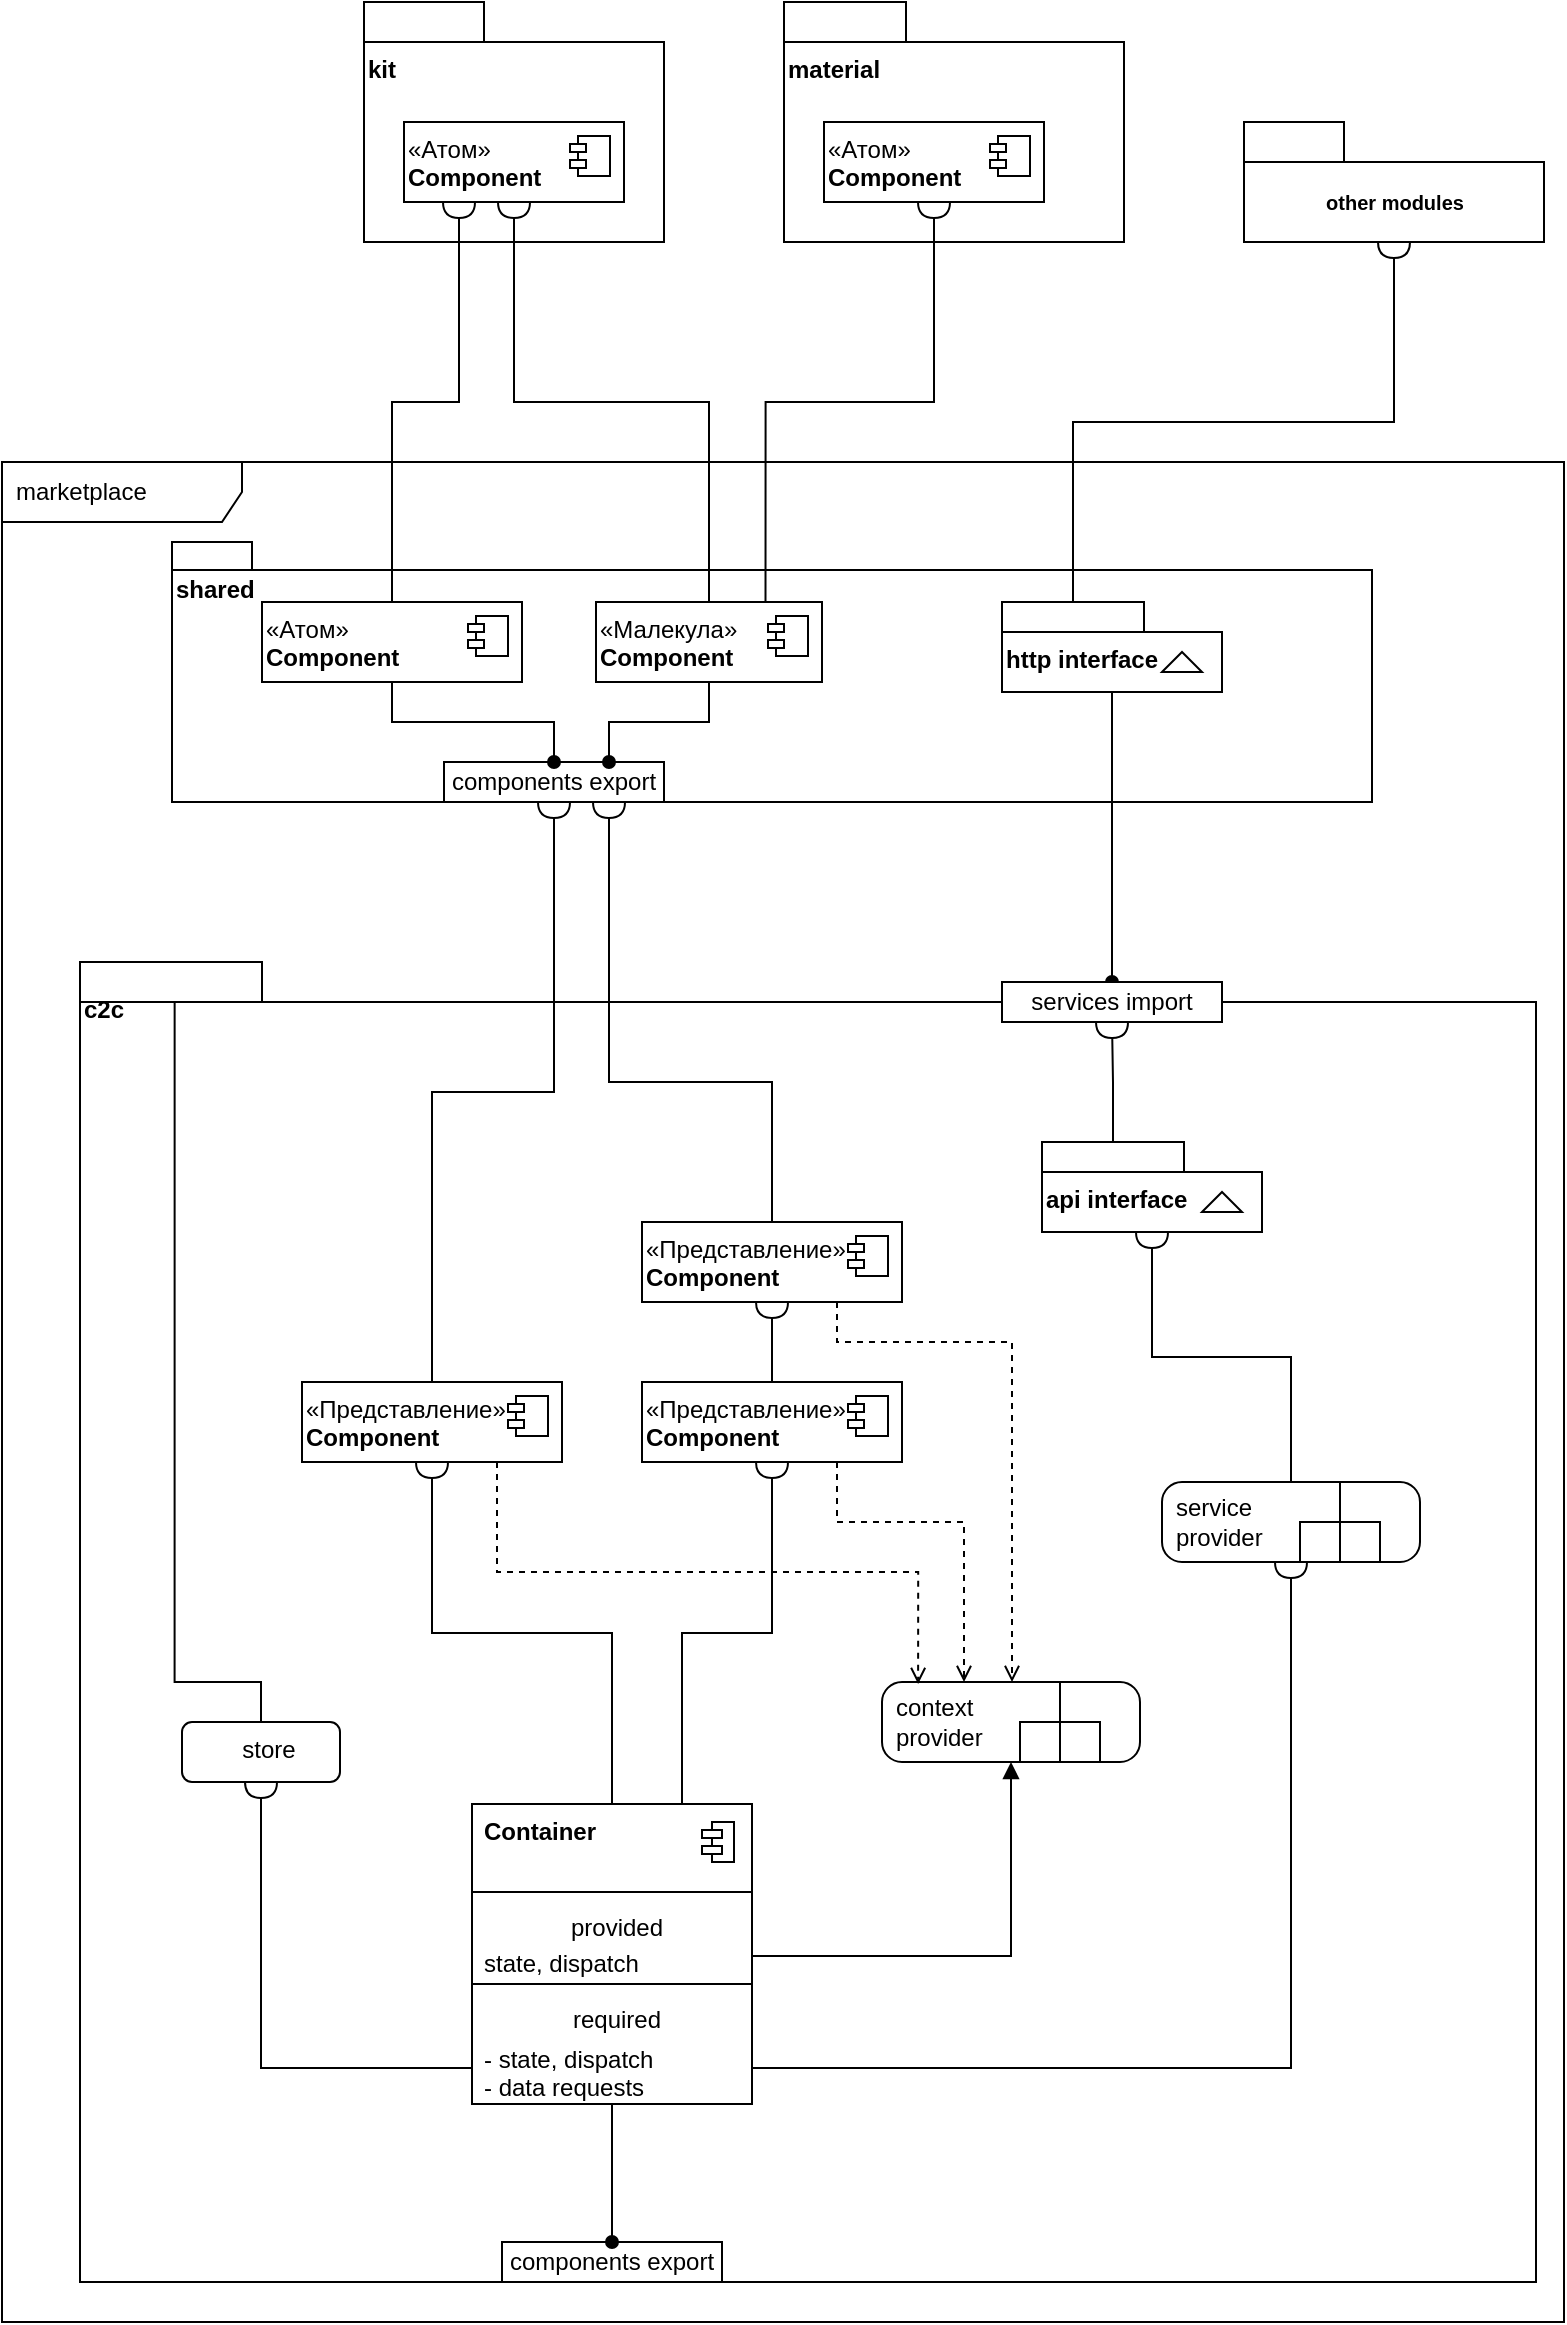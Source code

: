<mxfile version="14.7.4" type="embed"><diagram id="23iRSUPoRavnBvh4doch" name="Page-1"><mxGraphModel dx="1095" dy="783" grid="1" gridSize="10" guides="1" tooltips="1" connect="1" arrows="1" fold="1" page="1" pageScale="1" pageWidth="827" pageHeight="1169" math="0" shadow="0"><root><mxCell id="0"/><mxCell id="1" parent="0"/><mxCell id="4" value="kit" style="shape=folder;fontStyle=1;tabWidth=60;tabHeight=20;tabPosition=left;html=1;boundedLbl=1;align=left;verticalAlign=top;container=1;dropTarget=1;recursiveResize=0;" vertex="1" parent="1"><mxGeometry x="210" y="70" width="150" height="120" as="geometry"/></mxCell><mxCell id="48" value="«Атом»&lt;br&gt;&lt;b&gt;Component&lt;/b&gt;" style="html=1;dropTarget=0;align=left;verticalAlign=top;" vertex="1" parent="4"><mxGeometry x="20" y="60" width="110" height="40" as="geometry"/></mxCell><mxCell id="49" value="" style="shape=module;jettyWidth=8;jettyHeight=4;" vertex="1" parent="48"><mxGeometry x="1" width="20" height="20" relative="1" as="geometry"><mxPoint x="-27" y="7" as="offset"/></mxGeometry></mxCell><mxCell id="5" value="material" style="shape=folder;fontStyle=1;tabWidth=61;tabHeight=20;tabPosition=left;html=1;boundedLbl=1;align=left;verticalAlign=top;container=1;dropTarget=1;recursiveResize=0;" vertex="1" parent="1"><mxGeometry x="420" y="70" width="170" height="120" as="geometry"/></mxCell><mxCell id="50" value="«Атом»&lt;br&gt;&lt;b&gt;Component&lt;/b&gt;" style="html=1;dropTarget=0;align=left;verticalAlign=top;" vertex="1" parent="5"><mxGeometry x="20" y="60" width="110" height="40" as="geometry"/></mxCell><mxCell id="51" value="" style="shape=module;jettyWidth=8;jettyHeight=4;" vertex="1" parent="50"><mxGeometry x="1" width="20" height="20" relative="1" as="geometry"><mxPoint x="-27" y="7" as="offset"/></mxGeometry></mxCell><mxCell id="151" value="other modules" style="shape=folder;fontStyle=1;tabWidth=50;tabHeight=20;tabPosition=left;html=1;boundedLbl=1;sketch=0;fontSize=10;align=center;verticalAlign=middle;" vertex="1" parent="1"><mxGeometry x="650" y="130" width="150" height="60" as="geometry"/></mxCell><mxCell id="6" value="marketplace" style="shape=umlFrame;whiteSpace=wrap;html=1;width=120;height=30;boundedLbl=1;verticalAlign=middle;align=left;spacingLeft=5;container=1;dropTarget=1;collapsible=0;recursiveResize=0;" vertex="1" parent="1"><mxGeometry x="29" y="300" width="781" height="930" as="geometry"/></mxCell><mxCell id="9" value="shared" style="shape=folder;fontStyle=1;spacingTop=10;tabWidth=40;tabHeight=14;tabPosition=left;html=1;align=left;labelPosition=center;verticalLabelPosition=middle;verticalAlign=top;container=1;dropTarget=1;recursiveResize=0;" vertex="1" parent="6"><mxGeometry x="85" y="40" width="600" height="130" as="geometry"/></mxCell><mxCell id="46" value="«Атом»&lt;br&gt;&lt;b&gt;Component&lt;/b&gt;" style="html=1;dropTarget=0;align=left;verticalAlign=top;" vertex="1" parent="9"><mxGeometry x="45" y="30" width="130" height="40" as="geometry"/></mxCell><mxCell id="47" value="" style="shape=module;jettyWidth=8;jettyHeight=4;" vertex="1" parent="46"><mxGeometry x="1" width="20" height="20" relative="1" as="geometry"><mxPoint x="-27" y="7" as="offset"/></mxGeometry></mxCell><mxCell id="52" value="http interface" style="shape=folder;fontStyle=1;tabWidth=71;tabHeight=15;tabPosition=left;html=1;boundedLbl=1;folderSymbol=triangle;align=left;verticalAlign=top;" vertex="1" parent="9"><mxGeometry x="415" y="30" width="110" height="45" as="geometry"/></mxCell><mxCell id="53" value="«Малекула»&lt;br&gt;&lt;b&gt;Component&lt;/b&gt;" style="html=1;dropTarget=0;align=left;verticalAlign=top;" vertex="1" parent="9"><mxGeometry x="212" y="30" width="113" height="40" as="geometry"/></mxCell><mxCell id="54" value="" style="shape=module;jettyWidth=8;jettyHeight=4;" vertex="1" parent="53"><mxGeometry x="1" width="20" height="20" relative="1" as="geometry"><mxPoint x="-27" y="7" as="offset"/></mxGeometry></mxCell><mxCell id="84" value="components export" style="rounded=0;whiteSpace=wrap;html=1;align=center;verticalAlign=middle;" vertex="1" parent="9"><mxGeometry x="136" y="110" width="110" height="20" as="geometry"/></mxCell><mxCell id="64" style="edgeStyle=orthogonalEdgeStyle;rounded=0;orthogonalLoop=1;jettySize=auto;html=1;exitX=0.5;exitY=1;exitDx=0;exitDy=0;endArrow=oval;endFill=1;entryX=0.5;entryY=0;entryDx=0;entryDy=0;" edge="1" parent="9" source="46" target="84"><mxGeometry relative="1" as="geometry"><mxPoint x="-155" y="230" as="targetPoint"/></mxGeometry></mxCell><mxCell id="85" style="edgeStyle=orthogonalEdgeStyle;rounded=0;jumpStyle=none;orthogonalLoop=1;jettySize=auto;html=1;exitX=0.5;exitY=1;exitDx=0;exitDy=0;entryX=0.75;entryY=0;entryDx=0;entryDy=0;endArrow=oval;endFill=1;" edge="1" parent="9" source="53" target="84"><mxGeometry relative="1" as="geometry"/></mxCell><mxCell id="10" value="c2c" style="shape=folder;fontStyle=1;spacingTop=10;tabWidth=91;tabHeight=20;tabPosition=left;html=1;align=left;labelPosition=center;verticalLabelPosition=middle;verticalAlign=top;container=1;dropTarget=1;recursiveResize=0;" vertex="1" parent="6"><mxGeometry x="39" y="250" width="728" height="660" as="geometry"/></mxCell><mxCell id="142" style="edgeStyle=orthogonalEdgeStyle;rounded=0;jumpStyle=none;orthogonalLoop=1;jettySize=auto;html=1;exitX=0.75;exitY=1;exitDx=0;exitDy=0;fontSize=10;endArrow=open;endFill=0;dashed=1;" edge="1" parent="10" source="55" target="88"><mxGeometry relative="1" as="geometry"><mxPoint x="-179" y="130" as="targetPoint"/><Array as="points"><mxPoint x="379" y="190"/><mxPoint x="466" y="190"/></Array></mxGeometry></mxCell><mxCell id="55" value="«Представление»&lt;br&gt;&lt;b&gt;Component&lt;/b&gt;" style="html=1;dropTarget=0;align=left;verticalAlign=top;" vertex="1" parent="10"><mxGeometry x="281" y="130" width="130" height="40" as="geometry"/></mxCell><mxCell id="56" value="" style="shape=module;jettyWidth=8;jettyHeight=4;" vertex="1" parent="55"><mxGeometry x="1" width="20" height="20" relative="1" as="geometry"><mxPoint x="-27" y="7" as="offset"/></mxGeometry></mxCell><mxCell id="154" style="edgeStyle=orthogonalEdgeStyle;rounded=0;jumpStyle=none;orthogonalLoop=1;jettySize=auto;html=1;exitX=0.5;exitY=0;exitDx=0;exitDy=0;entryX=0.065;entryY=0.03;entryDx=0;entryDy=0;entryPerimeter=0;fontSize=10;endArrow=none;endFill=0;" edge="1" parent="10" source="57" target="10"><mxGeometry relative="1" as="geometry"/></mxCell><mxCell id="57" value="store" style="html=1;align=center;verticalAlign=top;rounded=1;absoluteArcSize=1;arcSize=10;dashed=0;spacingLeft=6;" vertex="1" parent="10"><mxGeometry x="51" y="380" width="79" height="30" as="geometry"/></mxCell><mxCell id="121" style="edgeStyle=orthogonalEdgeStyle;rounded=0;jumpStyle=none;orthogonalLoop=1;jettySize=auto;html=1;exitX=0.5;exitY=0;exitDx=0;exitDy=0;entryX=0.5;entryY=1;entryDx=0;entryDy=0;fontSize=10;endArrow=halfCircle;endFill=0;" edge="1" parent="10" source="114" target="55"><mxGeometry relative="1" as="geometry"/></mxCell><mxCell id="141" style="edgeStyle=orthogonalEdgeStyle;rounded=0;jumpStyle=none;orthogonalLoop=1;jettySize=auto;html=1;exitX=0.75;exitY=1;exitDx=0;exitDy=0;fontSize=10;endArrow=open;endFill=0;dashed=1;" edge="1" parent="10" source="114" target="88"><mxGeometry relative="1" as="geometry"><mxPoint x="-339" y="140" as="targetPoint"/><Array as="points"><mxPoint x="379" y="280"/><mxPoint x="442" y="280"/></Array></mxGeometry></mxCell><mxCell id="114" value="«Представление»&lt;br&gt;&lt;b&gt;Component&lt;/b&gt;" style="html=1;dropTarget=0;align=left;verticalAlign=top;" vertex="1" parent="10"><mxGeometry x="281" y="210" width="130" height="40" as="geometry"/></mxCell><mxCell id="115" value="" style="shape=module;jettyWidth=8;jettyHeight=4;" vertex="1" parent="114"><mxGeometry x="1" width="20" height="20" relative="1" as="geometry"><mxPoint x="-27" y="7" as="offset"/></mxGeometry></mxCell><mxCell id="88" value="context&lt;br&gt;provider" style="shape=mxgraph.uml25.behaviorAction;html=1;rounded=1;absoluteArcSize=1;arcSize=10;align=left;spacingLeft=5;sketch=0;" vertex="1" parent="10"><mxGeometry x="401" y="360" width="129" height="40" as="geometry"/></mxCell><mxCell id="122" style="edgeStyle=orthogonalEdgeStyle;rounded=0;jumpStyle=none;orthogonalLoop=1;jettySize=auto;html=1;exitX=0.75;exitY=0;exitDx=0;exitDy=0;entryX=0.5;entryY=1;entryDx=0;entryDy=0;fontSize=10;endArrow=halfCircle;endFill=0;" edge="1" parent="10" source="104" target="114"><mxGeometry relative="1" as="geometry"/></mxCell><mxCell id="137" style="edgeStyle=orthogonalEdgeStyle;rounded=0;jumpStyle=none;orthogonalLoop=1;jettySize=auto;html=1;entryX=0.5;entryY=1;entryDx=0;entryDy=0;entryPerimeter=0;fontSize=10;endArrow=halfCircle;endFill=0;" edge="1" parent="10" source="125" target="131"><mxGeometry relative="1" as="geometry"/></mxCell><mxCell id="125" value="service&lt;br&gt;provider" style="shape=mxgraph.uml25.behaviorAction;html=1;rounded=1;absoluteArcSize=1;arcSize=10;align=left;spacingLeft=5;sketch=0;" vertex="1" parent="10"><mxGeometry x="541" y="260" width="129" height="40" as="geometry"/></mxCell><mxCell id="144" style="edgeStyle=orthogonalEdgeStyle;rounded=0;jumpStyle=none;orthogonalLoop=1;jettySize=auto;html=1;exitX=0.75;exitY=1;exitDx=0;exitDy=0;dashed=1;fontSize=10;endArrow=open;endFill=0;entryX=0.14;entryY=0.025;entryDx=0;entryDy=0;entryPerimeter=0;" edge="1" parent="10" source="127" target="88"><mxGeometry relative="1" as="geometry"><mxPoint x="-279" y="340" as="targetPoint"/></mxGeometry></mxCell><mxCell id="127" value="«Представление»&lt;br&gt;&lt;b&gt;Component&lt;/b&gt;" style="html=1;dropTarget=0;align=left;verticalAlign=top;" vertex="1" parent="10"><mxGeometry x="111" y="210" width="130" height="40" as="geometry"/></mxCell><mxCell id="128" value="" style="shape=module;jettyWidth=8;jettyHeight=4;" vertex="1" parent="127"><mxGeometry x="1" width="20" height="20" relative="1" as="geometry"><mxPoint x="-27" y="7" as="offset"/></mxGeometry></mxCell><mxCell id="131" value="api interface" style="shape=folder;fontStyle=1;tabWidth=71;tabHeight=15;tabPosition=left;html=1;boundedLbl=1;folderSymbol=triangle;align=left;verticalAlign=top;" vertex="1" parent="10"><mxGeometry x="481" y="90" width="110" height="45" as="geometry"/></mxCell><mxCell id="133" style="edgeStyle=orthogonalEdgeStyle;rounded=0;jumpStyle=none;orthogonalLoop=1;jettySize=auto;html=1;exitX=0.5;exitY=0;exitDx=0;exitDy=0;fontSize=10;endArrow=halfCircle;endFill=0;" edge="1" parent="10" source="104" target="127"><mxGeometry relative="1" as="geometry"/></mxCell><mxCell id="135" style="edgeStyle=orthogonalEdgeStyle;rounded=0;jumpStyle=none;orthogonalLoop=1;jettySize=auto;html=1;exitX=1;exitY=0.5;exitDx=0;exitDy=0;fontSize=10;endArrow=halfCircle;endFill=0;" edge="1" parent="10" source="123" target="125"><mxGeometry relative="1" as="geometry"/></mxCell><mxCell id="103" value="" style="fontStyle=1;align=center;verticalAlign=top;childLayout=stackLayout;horizontal=1;horizontalStack=0;resizeParent=1;resizeParentMax=0;resizeLast=0;marginBottom=0;" vertex="1" parent="10"><mxGeometry x="196" y="421" width="140" height="150" as="geometry"/></mxCell><mxCell id="104" value="&lt;b&gt;Container&lt;/b&gt;" style="html=1;align=left;spacingLeft=4;verticalAlign=top;strokeColor=none;fillColor=none;" vertex="1" parent="103"><mxGeometry width="140" height="40" as="geometry"/></mxCell><mxCell id="105" value="" style="shape=module;jettyWidth=10;jettyHeight=4;" vertex="1" parent="104"><mxGeometry x="1" width="16" height="20" relative="1" as="geometry"><mxPoint x="-25" y="9" as="offset"/></mxGeometry></mxCell><mxCell id="106" value="" style="line;strokeWidth=1;fillColor=none;align=left;verticalAlign=middle;spacingTop=-1;spacingLeft=3;spacingRight=3;rotatable=0;labelPosition=right;points=[];portConstraint=eastwest;" vertex="1" parent="103"><mxGeometry y="40" width="140" height="8" as="geometry"/></mxCell><mxCell id="107" value="provided" style="html=1;align=center;spacingLeft=4;verticalAlign=top;strokeColor=none;fillColor=none;" vertex="1" parent="103"><mxGeometry y="48" width="140" height="18" as="geometry"/></mxCell><mxCell id="111" value="state, dispatch" style="html=1;align=left;spacingLeft=4;verticalAlign=top;strokeColor=none;fillColor=none;" vertex="1" parent="103"><mxGeometry y="66" width="140" height="20" as="geometry"/></mxCell><mxCell id="109" value="" style="line;strokeWidth=1;fillColor=none;align=left;verticalAlign=middle;spacingTop=-1;spacingLeft=3;spacingRight=3;rotatable=0;labelPosition=right;points=[];portConstraint=eastwest;" vertex="1" parent="103"><mxGeometry y="86" width="140" height="8" as="geometry"/></mxCell><mxCell id="110" value="required" style="html=1;align=center;spacingLeft=4;verticalAlign=top;strokeColor=none;fillColor=none;" vertex="1" parent="103"><mxGeometry y="94" width="140" height="20" as="geometry"/></mxCell><mxCell id="123" value="- state, dispatch&lt;br&gt;- data requests" style="html=1;align=left;spacingLeft=4;verticalAlign=top;strokeColor=none;fillColor=none;" vertex="1" parent="103"><mxGeometry y="114" width="140" height="36" as="geometry"/></mxCell><mxCell id="139" style="edgeStyle=orthogonalEdgeStyle;rounded=0;jumpStyle=none;orthogonalLoop=1;jettySize=auto;html=1;exitX=0;exitY=0.5;exitDx=0;exitDy=0;entryX=0.5;entryY=1;entryDx=0;entryDy=0;fontSize=10;endArrow=halfCircle;endFill=0;" edge="1" parent="10" source="123" target="57"><mxGeometry relative="1" as="geometry"/></mxCell><mxCell id="140" style="edgeStyle=orthogonalEdgeStyle;rounded=0;jumpStyle=none;orthogonalLoop=1;jettySize=auto;html=1;exitX=1;exitY=0.5;exitDx=0;exitDy=0;fontSize=10;endArrow=block;endFill=1;" edge="1" parent="10" source="111" target="88"><mxGeometry relative="1" as="geometry"/></mxCell><mxCell id="145" value="components export" style="rounded=0;whiteSpace=wrap;html=1;align=center;verticalAlign=middle;" vertex="1" parent="10"><mxGeometry x="211" y="640" width="110" height="20" as="geometry"/></mxCell><mxCell id="147" style="edgeStyle=orthogonalEdgeStyle;rounded=0;jumpStyle=none;orthogonalLoop=1;jettySize=auto;html=1;exitX=0.5;exitY=1;exitDx=0;exitDy=0;entryX=0.5;entryY=0;entryDx=0;entryDy=0;fontSize=10;endArrow=oval;endFill=1;" edge="1" parent="10" source="123" target="145"><mxGeometry relative="1" as="geometry"/></mxCell><mxCell id="82" style="edgeStyle=orthogonalEdgeStyle;rounded=0;jumpStyle=none;orthogonalLoop=1;jettySize=auto;html=1;exitX=0.5;exitY=1;exitDx=0;exitDy=0;exitPerimeter=0;entryX=0.5;entryY=0;entryDx=0;entryDy=0;endArrow=oval;endFill=1;" edge="1" parent="6" source="52" target="87"><mxGeometry relative="1" as="geometry"/></mxCell><mxCell id="87" value="services import" style="rounded=0;whiteSpace=wrap;html=1;align=center;verticalAlign=middle;" vertex="1" parent="6"><mxGeometry x="500" y="260" width="110" height="20" as="geometry"/></mxCell><mxCell id="136" style="edgeStyle=orthogonalEdgeStyle;rounded=0;jumpStyle=none;orthogonalLoop=1;jettySize=auto;html=1;exitX=0;exitY=0;exitDx=35.5;exitDy=0;exitPerimeter=0;entryX=0.5;entryY=1;entryDx=0;entryDy=0;fontSize=10;endArrow=halfCircle;endFill=0;" edge="1" parent="6" source="131" target="87"><mxGeometry relative="1" as="geometry"/></mxCell><mxCell id="86" style="edgeStyle=orthogonalEdgeStyle;rounded=0;jumpStyle=none;orthogonalLoop=1;jettySize=auto;html=1;exitX=0.5;exitY=0;exitDx=0;exitDy=0;entryX=0.75;entryY=1;entryDx=0;entryDy=0;endArrow=halfCircle;endFill=0;" edge="1" parent="6" source="55" target="84"><mxGeometry relative="1" as="geometry"><Array as="points"><mxPoint x="385" y="310"/><mxPoint x="304" y="310"/></Array></mxGeometry></mxCell><mxCell id="129" style="edgeStyle=orthogonalEdgeStyle;rounded=0;jumpStyle=none;orthogonalLoop=1;jettySize=auto;html=1;exitX=0.5;exitY=0;exitDx=0;exitDy=0;entryX=0.5;entryY=1;entryDx=0;entryDy=0;fontSize=10;endArrow=halfCircle;endFill=0;" edge="1" parent="6" source="127" target="84"><mxGeometry relative="1" as="geometry"/></mxCell><mxCell id="157" style="edgeStyle=orthogonalEdgeStyle;rounded=0;jumpStyle=none;orthogonalLoop=1;jettySize=auto;html=1;exitX=0;exitY=0;exitDx=35.5;exitDy=0;exitPerimeter=0;entryX=0.5;entryY=1;entryDx=0;entryDy=0;entryPerimeter=0;fontSize=10;endArrow=halfCircle;endFill=0;" edge="1" parent="1" source="52" target="151"><mxGeometry relative="1" as="geometry"/></mxCell><mxCell id="158" style="edgeStyle=orthogonalEdgeStyle;rounded=0;jumpStyle=none;orthogonalLoop=1;jettySize=auto;html=1;exitX=0.5;exitY=0;exitDx=0;exitDy=0;entryX=0.25;entryY=1;entryDx=0;entryDy=0;fontSize=10;endArrow=halfCircle;endFill=0;" edge="1" parent="1" source="46" target="48"><mxGeometry relative="1" as="geometry"/></mxCell><mxCell id="159" style="edgeStyle=orthogonalEdgeStyle;rounded=0;jumpStyle=none;orthogonalLoop=1;jettySize=auto;html=1;exitX=0.5;exitY=0;exitDx=0;exitDy=0;entryX=0.5;entryY=1;entryDx=0;entryDy=0;fontSize=10;endArrow=halfCircle;endFill=0;" edge="1" parent="1" source="53" target="48"><mxGeometry relative="1" as="geometry"/></mxCell><mxCell id="160" style="edgeStyle=orthogonalEdgeStyle;rounded=0;jumpStyle=none;orthogonalLoop=1;jettySize=auto;html=1;exitX=0.75;exitY=0;exitDx=0;exitDy=0;entryX=0.5;entryY=1;entryDx=0;entryDy=0;fontSize=10;endArrow=halfCircle;endFill=0;" edge="1" parent="1" source="53" target="50"><mxGeometry relative="1" as="geometry"/></mxCell></root></mxGraphModel></diagram></mxfile>